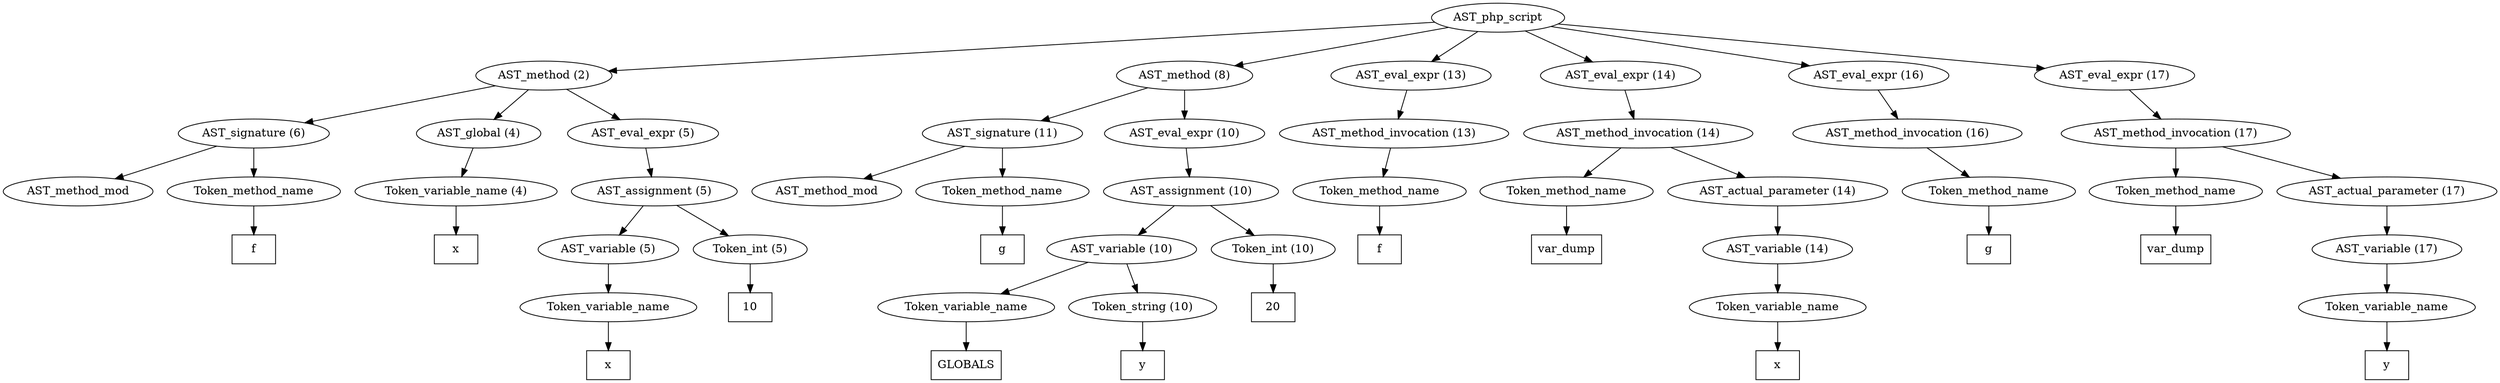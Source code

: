 /*
 * AST in dot format generated by phc -- the PHP compiler
 */

digraph AST {
node_0 [label="AST_php_script"];
node_1 [label="AST_method (2)"];
node_2 [label="AST_signature (6)"];
node_3 [label="AST_method_mod"];
node_4 [label="Token_method_name"];
node_5 [label="f", shape=box]
node_4 -> node_5;
node_2 -> node_4;
node_2 -> node_3;
node_6 [label="AST_global (4)"];
node_7 [label="Token_variable_name (4)"];
node_8 [label="x", shape=box]
node_7 -> node_8;
node_6 -> node_7;
node_9 [label="AST_eval_expr (5)"];
node_10 [label="AST_assignment (5)"];
node_11 [label="AST_variable (5)"];
node_12 [label="Token_variable_name"];
node_13 [label="x", shape=box]
node_12 -> node_13;
node_11 -> node_12;
node_14 [label="Token_int (5)"];
node_15 [label="10", shape=box]
node_14 -> node_15;
node_10 -> node_14;
node_10 -> node_11;
node_9 -> node_10;
node_1 -> node_9;
node_1 -> node_6;
node_1 -> node_2;
node_16 [label="AST_method (8)"];
node_17 [label="AST_signature (11)"];
node_18 [label="AST_method_mod"];
node_19 [label="Token_method_name"];
node_20 [label="g", shape=box]
node_19 -> node_20;
node_17 -> node_19;
node_17 -> node_18;
node_21 [label="AST_eval_expr (10)"];
node_22 [label="AST_assignment (10)"];
node_23 [label="AST_variable (10)"];
node_24 [label="Token_variable_name"];
node_25 [label="GLOBALS", shape=box]
node_24 -> node_25;
node_26 [label="Token_string (10)"];
node_27 [label="y", shape=box]
node_26 -> node_27;
node_23 -> node_26;
node_23 -> node_24;
node_28 [label="Token_int (10)"];
node_29 [label="20", shape=box]
node_28 -> node_29;
node_22 -> node_28;
node_22 -> node_23;
node_21 -> node_22;
node_16 -> node_21;
node_16 -> node_17;
node_30 [label="AST_eval_expr (13)"];
node_31 [label="AST_method_invocation (13)"];
node_32 [label="Token_method_name"];
node_33 [label="f", shape=box]
node_32 -> node_33;
node_31 -> node_32;
node_30 -> node_31;
node_34 [label="AST_eval_expr (14)"];
node_35 [label="AST_method_invocation (14)"];
node_36 [label="Token_method_name"];
node_37 [label="var_dump", shape=box]
node_36 -> node_37;
node_38 [label="AST_actual_parameter (14)"];
node_39 [label="AST_variable (14)"];
node_40 [label="Token_variable_name"];
node_41 [label="x", shape=box]
node_40 -> node_41;
node_39 -> node_40;
node_38 -> node_39;
node_35 -> node_38;
node_35 -> node_36;
node_34 -> node_35;
node_42 [label="AST_eval_expr (16)"];
node_43 [label="AST_method_invocation (16)"];
node_44 [label="Token_method_name"];
node_45 [label="g", shape=box]
node_44 -> node_45;
node_43 -> node_44;
node_42 -> node_43;
node_46 [label="AST_eval_expr (17)"];
node_47 [label="AST_method_invocation (17)"];
node_48 [label="Token_method_name"];
node_49 [label="var_dump", shape=box]
node_48 -> node_49;
node_50 [label="AST_actual_parameter (17)"];
node_51 [label="AST_variable (17)"];
node_52 [label="Token_variable_name"];
node_53 [label="y", shape=box]
node_52 -> node_53;
node_51 -> node_52;
node_50 -> node_51;
node_47 -> node_50;
node_47 -> node_48;
node_46 -> node_47;
node_0 -> node_46;
node_0 -> node_42;
node_0 -> node_34;
node_0 -> node_30;
node_0 -> node_16;
node_0 -> node_1;
}
